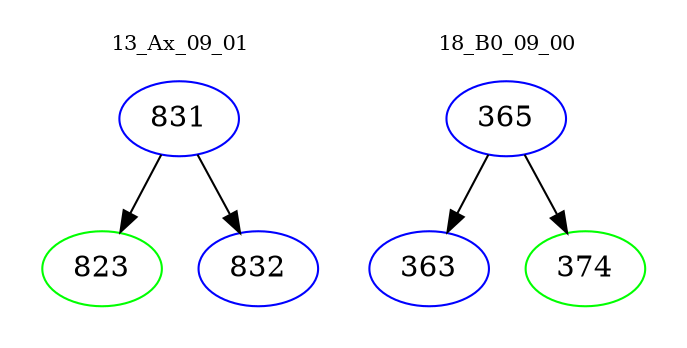 digraph{
subgraph cluster_0 {
color = white
label = "13_Ax_09_01";
fontsize=10;
T0_831 [label="831", color="blue"]
T0_831 -> T0_823 [color="black"]
T0_823 [label="823", color="green"]
T0_831 -> T0_832 [color="black"]
T0_832 [label="832", color="blue"]
}
subgraph cluster_1 {
color = white
label = "18_B0_09_00";
fontsize=10;
T1_365 [label="365", color="blue"]
T1_365 -> T1_363 [color="black"]
T1_363 [label="363", color="blue"]
T1_365 -> T1_374 [color="black"]
T1_374 [label="374", color="green"]
}
}
